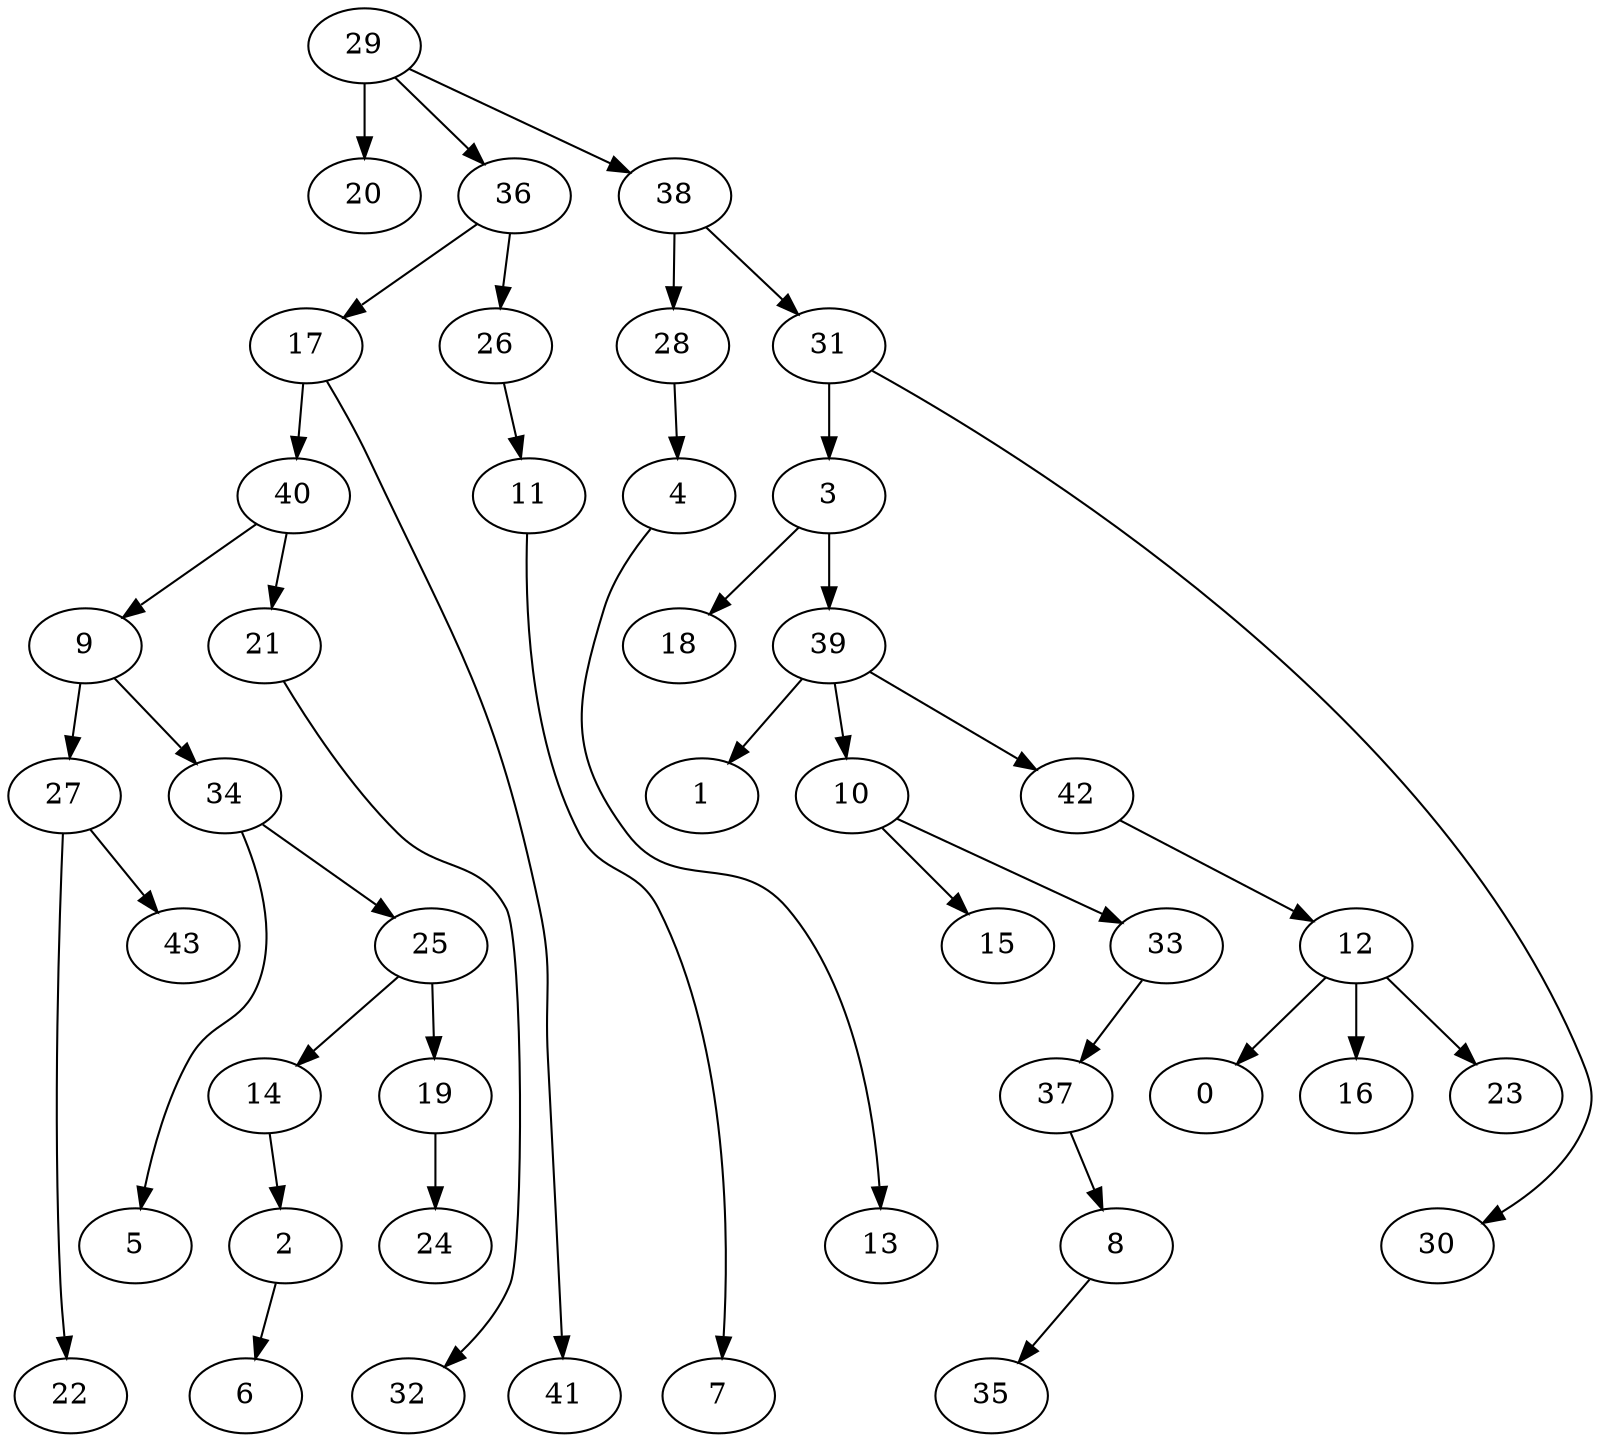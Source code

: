 digraph G {
    2;
    6;
    3;
    18;
    39;
    1;
    10;
    42;
    4;
    13;
    8;
    35;
    9;
    27;
    34;
    22;
    43;
    5;
    25;
    15;
    33;
    37;
    11;
    7;
    12;
    0;
    16;
    23;
    14;
    17;
    40;
    41;
    21;
    19;
    24;
    32;
    26;
    28;
    29;
    20;
    36;
    38;
    31;
    30;
    2 -> 6 [weight=0];
    3 -> 18 [weight=0];
    3 -> 39 [weight=1];
    39 -> 1 [weight=0];
    39 -> 10 [weight=0];
    39 -> 42 [weight=0];
    10 -> 15 [weight=0];
    10 -> 33 [weight=0];
    42 -> 12 [weight=0];
    4 -> 13 [weight=0];
    8 -> 35 [weight=0];
    9 -> 27 [weight=0];
    9 -> 34 [weight=0];
    27 -> 22 [weight=0];
    27 -> 43 [weight=0];
    34 -> 5 [weight=0];
    34 -> 25 [weight=0];
    25 -> 14 [weight=0];
    25 -> 19 [weight=0];
    33 -> 37 [weight=0];
    37 -> 8 [weight=0];
    11 -> 7 [weight=0];
    12 -> 0 [weight=0];
    12 -> 16 [weight=1];
    12 -> 23 [weight=0];
    14 -> 2 [weight=0];
    17 -> 40 [weight=0];
    17 -> 41 [weight=0];
    40 -> 9 [weight=0];
    40 -> 21 [weight=0];
    21 -> 32 [weight=0];
    19 -> 24 [weight=1];
    26 -> 11 [weight=0];
    28 -> 4 [weight=0];
    29 -> 20 [weight=1];
    29 -> 36 [weight=0];
    29 -> 38 [weight=0];
    36 -> 17 [weight=0];
    36 -> 26 [weight=0];
    38 -> 28 [weight=0];
    38 -> 31 [weight=0];
    31 -> 3 [weight=1];
    31 -> 30 [weight=0];
}

